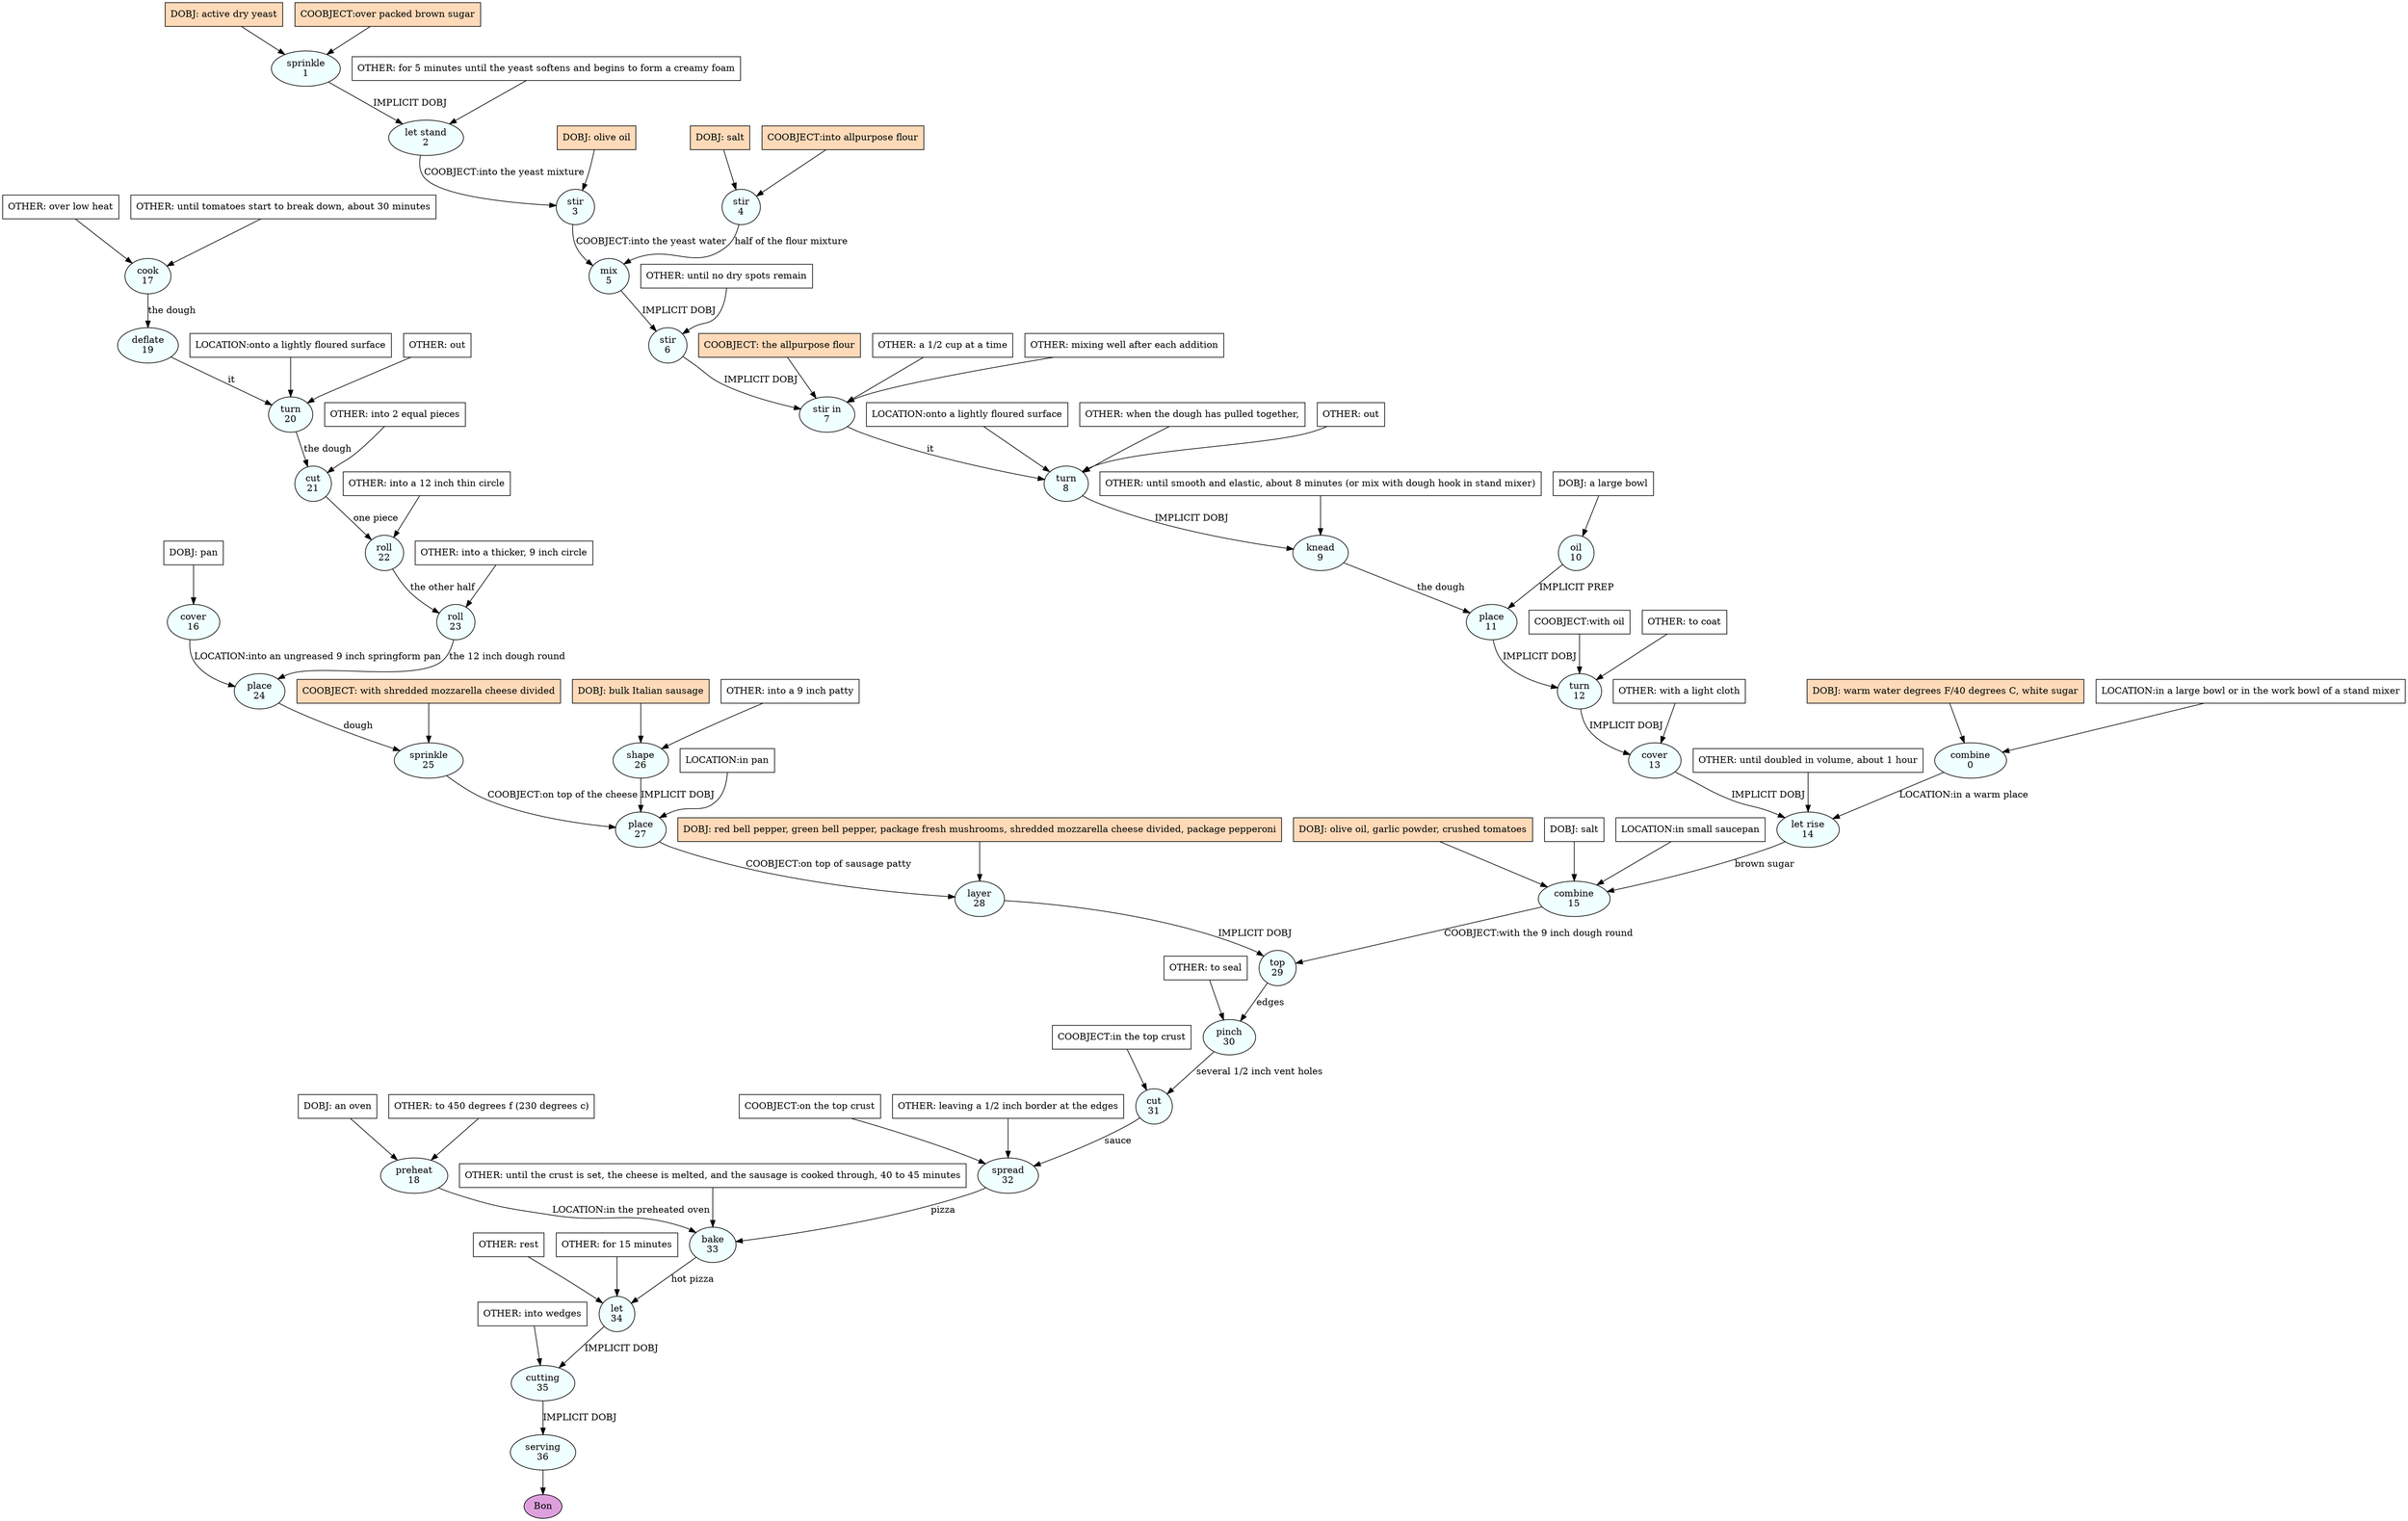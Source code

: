 digraph recipe {
E0[label="combine
0", shape=oval, style=filled, fillcolor=azure]
E1[label="sprinkle
1", shape=oval, style=filled, fillcolor=azure]
E2[label="let stand
2", shape=oval, style=filled, fillcolor=azure]
E3[label="stir
3", shape=oval, style=filled, fillcolor=azure]
E4[label="stir
4", shape=oval, style=filled, fillcolor=azure]
E5[label="mix
5", shape=oval, style=filled, fillcolor=azure]
E6[label="stir
6", shape=oval, style=filled, fillcolor=azure]
E7[label="stir in
7", shape=oval, style=filled, fillcolor=azure]
E8[label="turn
8", shape=oval, style=filled, fillcolor=azure]
E9[label="knead
9", shape=oval, style=filled, fillcolor=azure]
E10[label="oil
10", shape=oval, style=filled, fillcolor=azure]
E11[label="place
11", shape=oval, style=filled, fillcolor=azure]
E12[label="turn
12", shape=oval, style=filled, fillcolor=azure]
E13[label="cover
13", shape=oval, style=filled, fillcolor=azure]
E14[label="let rise
14", shape=oval, style=filled, fillcolor=azure]
E15[label="combine
15", shape=oval, style=filled, fillcolor=azure]
E16[label="cover
16", shape=oval, style=filled, fillcolor=azure]
E17[label="cook
17", shape=oval, style=filled, fillcolor=azure]
E18[label="preheat
18", shape=oval, style=filled, fillcolor=azure]
E19[label="deflate
19", shape=oval, style=filled, fillcolor=azure]
E20[label="turn
20", shape=oval, style=filled, fillcolor=azure]
E21[label="cut
21", shape=oval, style=filled, fillcolor=azure]
E22[label="roll
22", shape=oval, style=filled, fillcolor=azure]
E23[label="roll
23", shape=oval, style=filled, fillcolor=azure]
E24[label="place
24", shape=oval, style=filled, fillcolor=azure]
E25[label="sprinkle
25", shape=oval, style=filled, fillcolor=azure]
E26[label="shape
26", shape=oval, style=filled, fillcolor=azure]
E27[label="place
27", shape=oval, style=filled, fillcolor=azure]
E28[label="layer
28", shape=oval, style=filled, fillcolor=azure]
E29[label="top
29", shape=oval, style=filled, fillcolor=azure]
E30[label="pinch
30", shape=oval, style=filled, fillcolor=azure]
E31[label="cut
31", shape=oval, style=filled, fillcolor=azure]
E32[label="spread
32", shape=oval, style=filled, fillcolor=azure]
E33[label="bake
33", shape=oval, style=filled, fillcolor=azure]
E34[label="let
34", shape=oval, style=filled, fillcolor=azure]
E35[label="cutting
35", shape=oval, style=filled, fillcolor=azure]
E36[label="serving
36", shape=oval, style=filled, fillcolor=azure]
D1[label="DOBJ: active dry yeast", shape=box, style=filled, fillcolor=peachpuff]
D1 -> E1
P1_0[label="COOBJECT:over packed brown sugar", shape=box, style=filled, fillcolor=peachpuff]
P1_0 -> E1
D26[label="DOBJ: bulk Italian sausage", shape=box, style=filled, fillcolor=peachpuff]
D26 -> E26
O26_0[label="OTHER: into a 9 inch patty", shape=box, style=filled, fillcolor=white]
O26_0 -> E26
D16[label="DOBJ: pan", shape=box, style=filled, fillcolor=white]
D16 -> E16
O17_0[label="OTHER: over low heat", shape=box, style=filled, fillcolor=white]
O17_0 -> E17
O17_1[label="OTHER: until tomatoes start to break down, about 30 minutes", shape=box, style=filled, fillcolor=white]
O17_1 -> E17
D18[label="DOBJ: an oven", shape=box, style=filled, fillcolor=white]
D18 -> E18
O18_0[label="OTHER: to 450 degrees f (230 degrees c)", shape=box, style=filled, fillcolor=white]
O18_0 -> E18
D4[label="DOBJ: salt", shape=box, style=filled, fillcolor=peachpuff]
D4 -> E4
P4_0[label="COOBJECT:into allpurpose flour", shape=box, style=filled, fillcolor=peachpuff]
P4_0 -> E4
D0[label="DOBJ: warm water degrees F/40 degrees C, white sugar", shape=box, style=filled, fillcolor=peachpuff]
D0 -> E0
P0_0[label="LOCATION:in a large bowl or in the work bowl of a stand mixer", shape=box, style=filled, fillcolor=white]
P0_0 -> E0
D10[label="DOBJ: a large bowl", shape=box, style=filled, fillcolor=white]
D10 -> E10
E1 -> E2 [label="IMPLICIT DOBJ"]
O2_0_0[label="OTHER: for 5 minutes until the yeast softens and begins to form a creamy foam", shape=box, style=filled, fillcolor=white]
O2_0_0 -> E2
D3_ing[label="DOBJ: olive oil", shape=box, style=filled, fillcolor=peachpuff]
D3_ing -> E3
E2 -> E3 [label="COOBJECT:into the yeast mixture"]
E4 -> E5 [label="half of the flour mixture"]
E3 -> E5 [label="COOBJECT:into the yeast water"]
E5 -> E6 [label="IMPLICIT DOBJ"]
O6_0_0[label="OTHER: until no dry spots remain", shape=box, style=filled, fillcolor=white]
O6_0_0 -> E6
E6 -> E7 [label="IMPLICIT DOBJ"]
P7_0_ing[label="COOBJECT: the allpurpose flour", shape=box, style=filled, fillcolor=peachpuff]
P7_0_ing -> E7
O7_0_0[label="OTHER: a 1/2 cup at a time", shape=box, style=filled, fillcolor=white]
O7_0_0 -> E7
O7_1_0[label="OTHER: mixing well after each addition", shape=box, style=filled, fillcolor=white]
O7_1_0 -> E7
E7 -> E8 [label="it"]
P8_0_0[label="LOCATION:onto a lightly floured surface", shape=box, style=filled, fillcolor=white]
P8_0_0 -> E8
O8_0_0[label="OTHER: when the dough has pulled together,", shape=box, style=filled, fillcolor=white]
O8_0_0 -> E8
O8_1_0[label="OTHER: out", shape=box, style=filled, fillcolor=white]
O8_1_0 -> E8
E8 -> E9 [label="IMPLICIT DOBJ"]
O9_0_0[label="OTHER: until smooth and elastic, about 8 minutes (or mix with dough hook in stand mixer)", shape=box, style=filled, fillcolor=white]
O9_0_0 -> E9
E9 -> E11 [label="the dough"]
E10 -> E11 [label="IMPLICIT PREP"]
E11 -> E12 [label="IMPLICIT DOBJ"]
P12_0_0[label="COOBJECT:with oil", shape=box, style=filled, fillcolor=white]
P12_0_0 -> E12
O12_0_0[label="OTHER: to coat", shape=box, style=filled, fillcolor=white]
O12_0_0 -> E12
E12 -> E13 [label="IMPLICIT DOBJ"]
O13_0_0[label="OTHER: with a light cloth", shape=box, style=filled, fillcolor=white]
O13_0_0 -> E13
E13 -> E14 [label="IMPLICIT DOBJ"]
E0 -> E14 [label="LOCATION:in a warm place"]
O14_0_0[label="OTHER: until doubled in volume, about 1 hour", shape=box, style=filled, fillcolor=white]
O14_0_0 -> E14
D15_ing[label="DOBJ: olive oil, garlic powder, crushed tomatoes", shape=box, style=filled, fillcolor=peachpuff]
D15_ing -> E15
E14 -> E15 [label="brown sugar"]
D15_1[label="DOBJ: salt", shape=box, style=filled, fillcolor=white]
D15_1 -> E15
P15_0_0[label="LOCATION:in small saucepan", shape=box, style=filled, fillcolor=white]
P15_0_0 -> E15
E17 -> E19 [label="the dough"]
E19 -> E20 [label="it"]
P20_0_0[label="LOCATION:onto a lightly floured surface", shape=box, style=filled, fillcolor=white]
P20_0_0 -> E20
O20_0_0[label="OTHER: out", shape=box, style=filled, fillcolor=white]
O20_0_0 -> E20
E20 -> E21 [label="the dough"]
O21_0_0[label="OTHER: into 2 equal pieces", shape=box, style=filled, fillcolor=white]
O21_0_0 -> E21
E21 -> E22 [label="one piece"]
O22_0_0[label="OTHER: into a 12 inch thin circle", shape=box, style=filled, fillcolor=white]
O22_0_0 -> E22
E22 -> E23 [label="the other half"]
O23_0_0[label="OTHER: into a thicker, 9 inch circle", shape=box, style=filled, fillcolor=white]
O23_0_0 -> E23
E23 -> E24 [label="the 12 inch dough round"]
E16 -> E24 [label="LOCATION:into an ungreased 9 inch springform pan"]
E24 -> E25 [label="dough"]
P25_0_ing[label="COOBJECT: with shredded mozzarella cheese divided", shape=box, style=filled, fillcolor=peachpuff]
P25_0_ing -> E25
E26 -> E27 [label="IMPLICIT DOBJ"]
P27_0_0[label="LOCATION:in pan", shape=box, style=filled, fillcolor=white]
P27_0_0 -> E27
E25 -> E27 [label="COOBJECT:on top of the cheese"]
D28_ing[label="DOBJ: red bell pepper, green bell pepper, package fresh mushrooms, shredded mozzarella cheese divided, package pepperoni", shape=box, style=filled, fillcolor=peachpuff]
D28_ing -> E28
E27 -> E28 [label="COOBJECT:on top of sausage patty"]
E28 -> E29 [label="IMPLICIT DOBJ"]
E15 -> E29 [label="COOBJECT:with the 9 inch dough round"]
E29 -> E30 [label="edges"]
O30_0_0[label="OTHER: to seal", shape=box, style=filled, fillcolor=white]
O30_0_0 -> E30
E30 -> E31 [label="several 1/2 inch vent holes"]
P31_0_0[label="COOBJECT:in the top crust", shape=box, style=filled, fillcolor=white]
P31_0_0 -> E31
E31 -> E32 [label="sauce"]
P32_0_0[label="COOBJECT:on the top crust", shape=box, style=filled, fillcolor=white]
P32_0_0 -> E32
O32_0_0[label="OTHER: leaving a 1/2 inch border at the edges", shape=box, style=filled, fillcolor=white]
O32_0_0 -> E32
E32 -> E33 [label="pizza"]
E18 -> E33 [label="LOCATION:in the preheated oven"]
O33_0_0[label="OTHER: until the crust is set, the cheese is melted, and the sausage is cooked through, 40 to 45 minutes", shape=box, style=filled, fillcolor=white]
O33_0_0 -> E33
E33 -> E34 [label="hot pizza"]
O34_0_0[label="OTHER: rest", shape=box, style=filled, fillcolor=white]
O34_0_0 -> E34
O34_1_0[label="OTHER: for 15 minutes", shape=box, style=filled, fillcolor=white]
O34_1_0 -> E34
E34 -> E35 [label="IMPLICIT DOBJ"]
O35_0_0[label="OTHER: into wedges", shape=box, style=filled, fillcolor=white]
O35_0_0 -> E35
E35 -> E36 [label="IMPLICIT DOBJ"]
EOR[label="Bon", shape=oval, style=filled, fillcolor=plum]
E36 -> EOR
}
